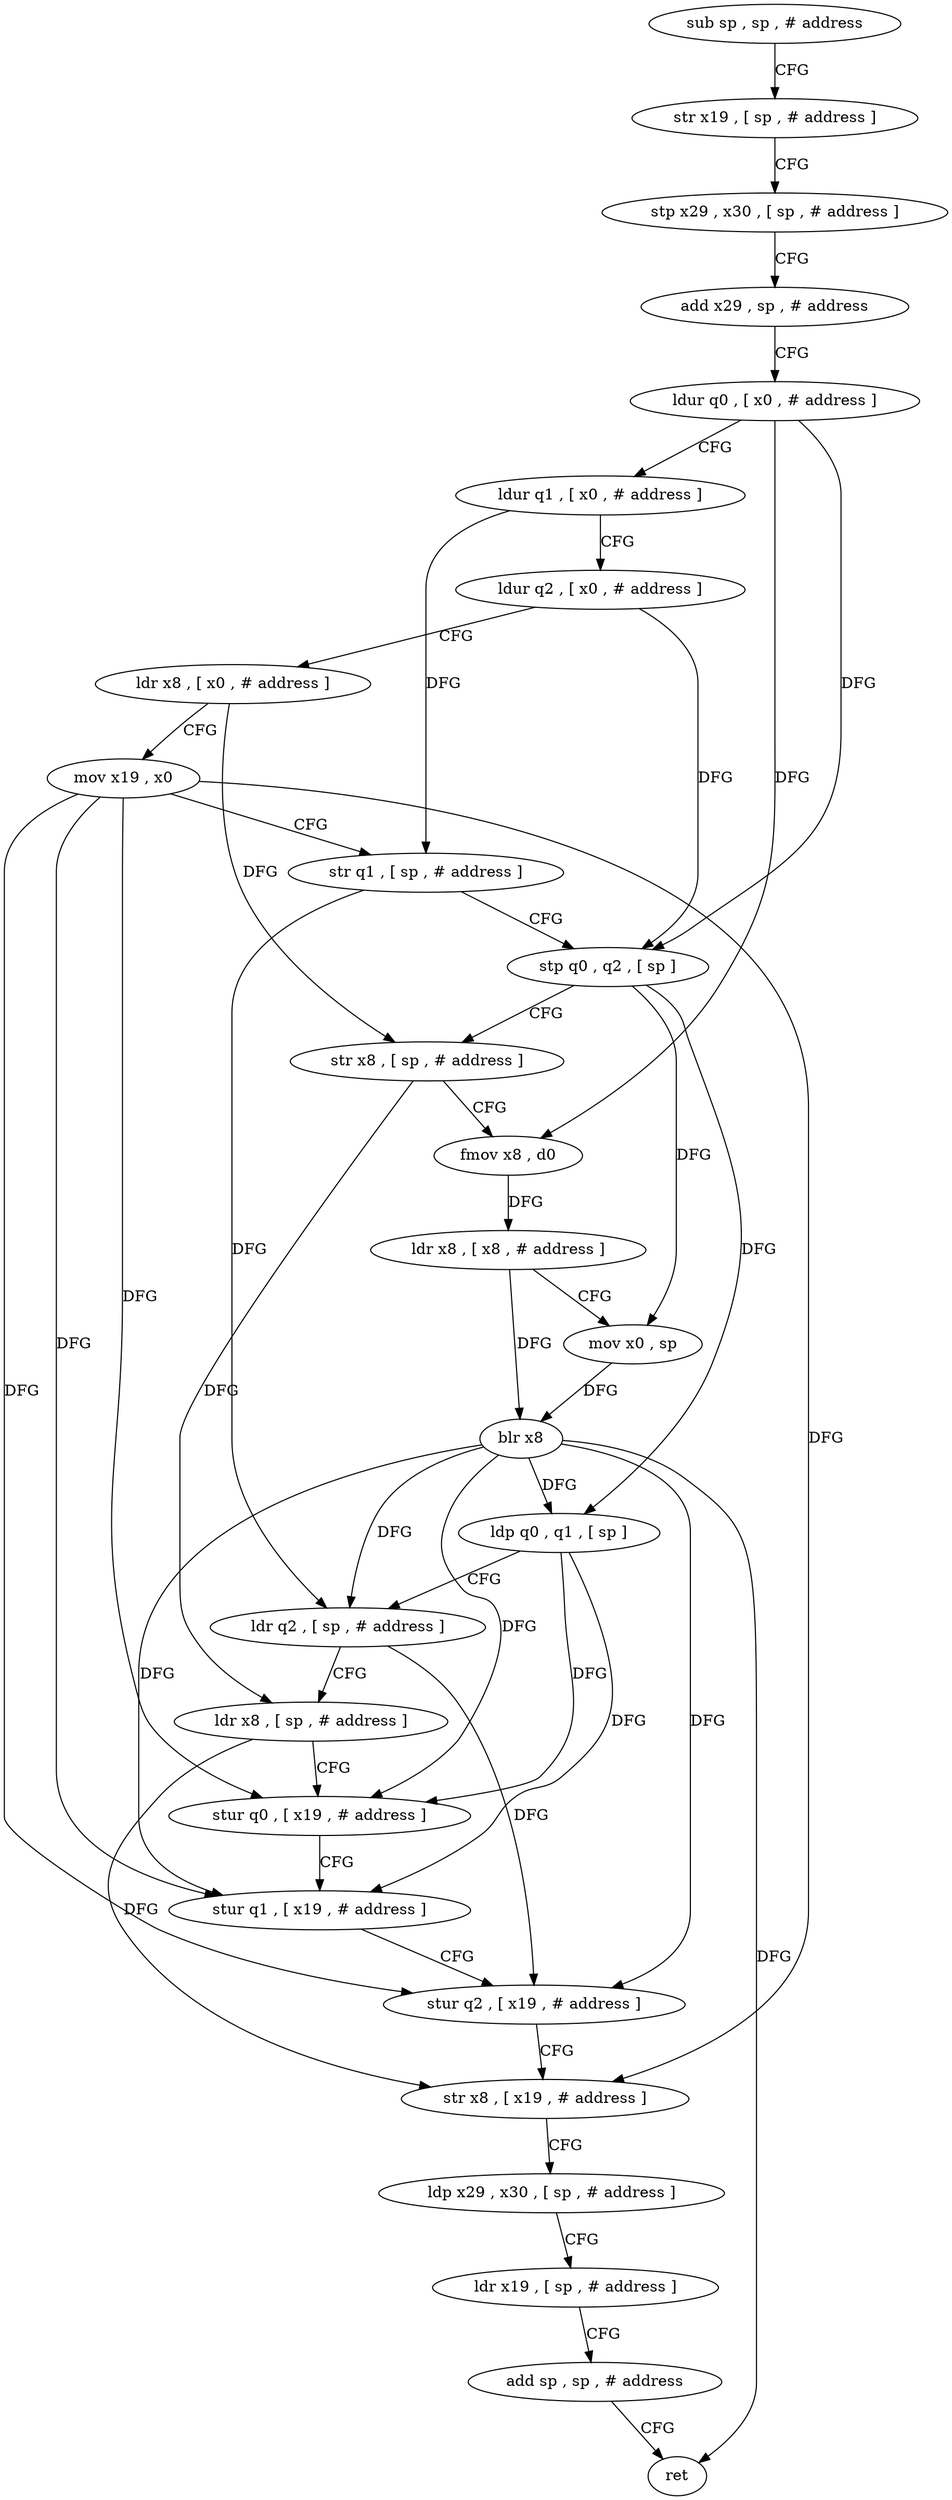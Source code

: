 digraph "func" {
"71244" [label = "sub sp , sp , # address" ]
"71248" [label = "str x19 , [ sp , # address ]" ]
"71252" [label = "stp x29 , x30 , [ sp , # address ]" ]
"71256" [label = "add x29 , sp , # address" ]
"71260" [label = "ldur q0 , [ x0 , # address ]" ]
"71264" [label = "ldur q1 , [ x0 , # address ]" ]
"71268" [label = "ldur q2 , [ x0 , # address ]" ]
"71272" [label = "ldr x8 , [ x0 , # address ]" ]
"71276" [label = "mov x19 , x0" ]
"71280" [label = "str q1 , [ sp , # address ]" ]
"71284" [label = "stp q0 , q2 , [ sp ]" ]
"71288" [label = "str x8 , [ sp , # address ]" ]
"71292" [label = "fmov x8 , d0" ]
"71296" [label = "ldr x8 , [ x8 , # address ]" ]
"71300" [label = "mov x0 , sp" ]
"71304" [label = "blr x8" ]
"71308" [label = "ldp q0 , q1 , [ sp ]" ]
"71312" [label = "ldr q2 , [ sp , # address ]" ]
"71316" [label = "ldr x8 , [ sp , # address ]" ]
"71320" [label = "stur q0 , [ x19 , # address ]" ]
"71324" [label = "stur q1 , [ x19 , # address ]" ]
"71328" [label = "stur q2 , [ x19 , # address ]" ]
"71332" [label = "str x8 , [ x19 , # address ]" ]
"71336" [label = "ldp x29 , x30 , [ sp , # address ]" ]
"71340" [label = "ldr x19 , [ sp , # address ]" ]
"71344" [label = "add sp , sp , # address" ]
"71348" [label = "ret" ]
"71244" -> "71248" [ label = "CFG" ]
"71248" -> "71252" [ label = "CFG" ]
"71252" -> "71256" [ label = "CFG" ]
"71256" -> "71260" [ label = "CFG" ]
"71260" -> "71264" [ label = "CFG" ]
"71260" -> "71284" [ label = "DFG" ]
"71260" -> "71292" [ label = "DFG" ]
"71264" -> "71268" [ label = "CFG" ]
"71264" -> "71280" [ label = "DFG" ]
"71268" -> "71272" [ label = "CFG" ]
"71268" -> "71284" [ label = "DFG" ]
"71272" -> "71276" [ label = "CFG" ]
"71272" -> "71288" [ label = "DFG" ]
"71276" -> "71280" [ label = "CFG" ]
"71276" -> "71320" [ label = "DFG" ]
"71276" -> "71324" [ label = "DFG" ]
"71276" -> "71328" [ label = "DFG" ]
"71276" -> "71332" [ label = "DFG" ]
"71280" -> "71284" [ label = "CFG" ]
"71280" -> "71312" [ label = "DFG" ]
"71284" -> "71288" [ label = "CFG" ]
"71284" -> "71308" [ label = "DFG" ]
"71284" -> "71300" [ label = "DFG" ]
"71288" -> "71292" [ label = "CFG" ]
"71288" -> "71316" [ label = "DFG" ]
"71292" -> "71296" [ label = "DFG" ]
"71296" -> "71300" [ label = "CFG" ]
"71296" -> "71304" [ label = "DFG" ]
"71300" -> "71304" [ label = "DFG" ]
"71304" -> "71308" [ label = "DFG" ]
"71304" -> "71348" [ label = "DFG" ]
"71304" -> "71320" [ label = "DFG" ]
"71304" -> "71324" [ label = "DFG" ]
"71304" -> "71312" [ label = "DFG" ]
"71304" -> "71328" [ label = "DFG" ]
"71308" -> "71312" [ label = "CFG" ]
"71308" -> "71320" [ label = "DFG" ]
"71308" -> "71324" [ label = "DFG" ]
"71312" -> "71316" [ label = "CFG" ]
"71312" -> "71328" [ label = "DFG" ]
"71316" -> "71320" [ label = "CFG" ]
"71316" -> "71332" [ label = "DFG" ]
"71320" -> "71324" [ label = "CFG" ]
"71324" -> "71328" [ label = "CFG" ]
"71328" -> "71332" [ label = "CFG" ]
"71332" -> "71336" [ label = "CFG" ]
"71336" -> "71340" [ label = "CFG" ]
"71340" -> "71344" [ label = "CFG" ]
"71344" -> "71348" [ label = "CFG" ]
}

